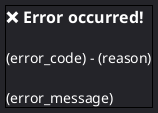 @startsalt exception
	<style>
		saltDiagram {
			BackgroundColor #242429
		}
	</style>
	{+
		<b><color:#ffffff><size:16>❌ Error occurred!
		.
		<color:#ffffff><size:14>(error_code) - (reason)
		.
		<color:#ffffff><size:14>(error_message)
	}
@endsalt